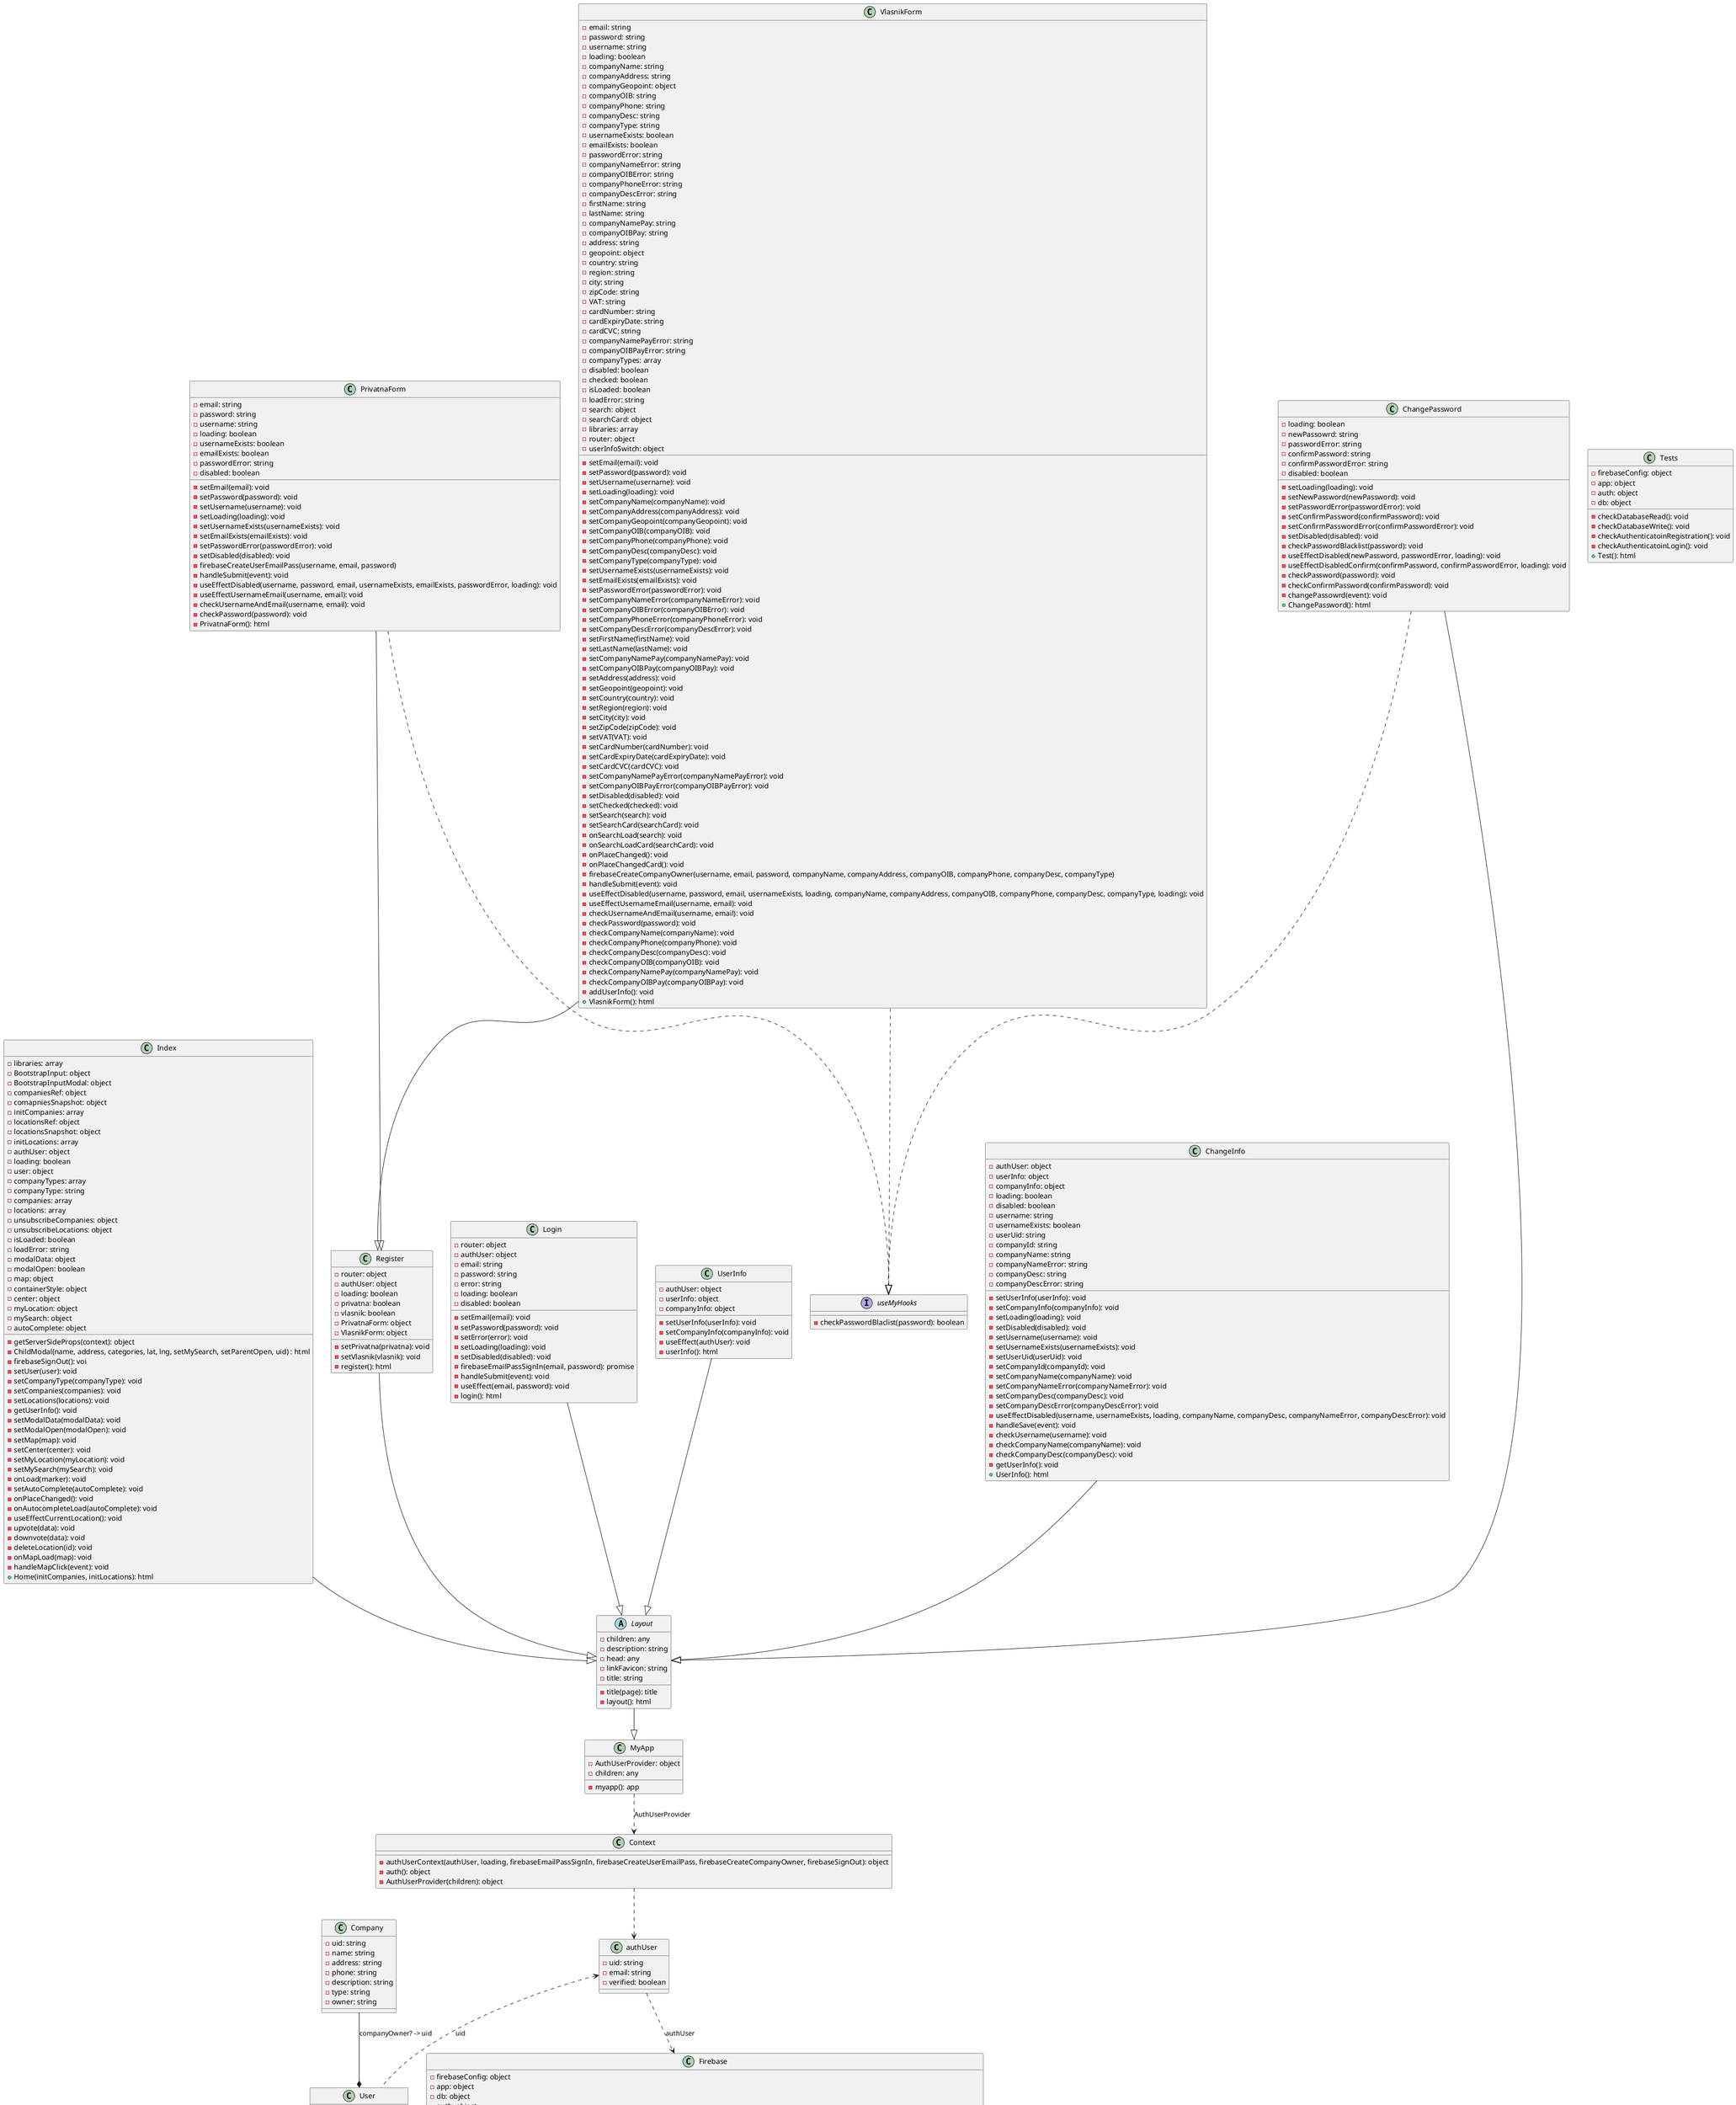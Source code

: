@startuml modeli iz baze
authUser <.. User : uid
authUser ..> Firebase : authUser
Context ..> authUser
MyApp ..> Context : AuthUserProvider
Layout --|> MyApp
Index --|> Layout
Register --|> Layout
Login --|> Layout
UserInfo --|> Layout
ChangePassword --|> Layout
ChangeInfo --|> Layout
ChangePassword ..|> useMyHooks
VlasnikForm --|> Register
PrivatnaForm --|> Register
VlasnikForm ..|> useMyHooks
PrivatnaForm ..|> useMyHooks
Company --* User : companyOwner? -> uid

class authUser {
    -uid: string
    -email: string
    -verified: boolean
}

class User {
    -uid: string
    -email: string
    -username: string
    -companyOwner: boolean
}

class Company {
    -uid: string
    -name: string
    -address: string
    -phone: string
    -description: string
    -type: string
    -owner: string
}

class Firebase {
    -firebaseConfig: object
    -app: object
    -db: object
    -auth: object
    -formatAuthUser(authUser): object
    -authStateChanged(): void
    -firebaseEmailPassSignIn(email, password): promise
    -firebaseCreateUserEmailPass(username, email, password): void
    -firebaseCreateCompanyOwner(username, email, password, companyName, companyAddress, companyOIB, companyPhone, companyDesc, companyType): void
    -firebaseSignOut(): void
    -firebase(): object
}

class Context {
    -authUserContext(authUser, loading, firebaseEmailPassSignIn, firebaseCreateUserEmailPass, firebaseCreateCompanyOwner, firebaseSignOut): object
    -auth(): object
    -AuthUserProvider(children): object
}

interface useMyHooks {
    -checkPasswordBlaclist(password): boolean
}

class MyApp {
    -AuthUserProvider: object
    -children: any
    -myapp(): app
}

abstract class Layout {
    -children: any
    -description: string
    -head: any
    -linkFavicon: string
    -title: string
    -title(page): title
    -layout(): html
}

class Login {
    -router: object
    -authUser: object
    -email: string
    -setEmail(email): void
    -password: string
    -setPassword(password): void
    -error: string
    -setError(error): void
    -loading: boolean
    -setLoading(loading): void
    -disabled: boolean
    -setDisabled(disabled): void
    -firebaseEmailPassSignIn(email, password): promise
    -handleSubmit(event): void
    -useEffect(email, password): void
    -login(): html
}

class Register {
    -router: object
    -authUser: object
    -loading: boolean
    -privatna: boolean
    -setPrivatna(privatna): void
    -vlasnik: boolean
    -setVlasnik(vlasnik): void
    -PrivatnaForm: object
    -VlasnikForm: object
    -register(): html
}

class PrivatnaForm {
    -email: string
    -setEmail(email): void
    -password: string
    -setPassword(password): void
    -username: string
    -setUsername(username): void
    -loading: boolean
    -setLoading(loading): void
    -usernameExists: boolean
    -setUsernameExists(usernameExists): void
    -emailExists: boolean
    -setEmailExists(emailExists): void
    -passwordError: string
    -setPasswordError(passwordError): void
    -disabled: boolean
    -setDisabled(disabled): void
    -firebaseCreateUserEmailPass(username, email, password)
    -handleSubmit(event): void
    -useEffectDisabled(username, password, email, usernameExists, emailExists, passwordError, loading): void
    -useEffectUsernameEmail(username, email): void
    -checkUsernameAndEmail(username, email): void
    -checkPassword(password): void
    -PrivatnaForm(): html
}

class VlasnikForm {
    -email: string
    -setEmail(email): void
    -password: string
    -setPassword(password): void
    -username: string
    -setUsername(username): void
    -loading: boolean
    -setLoading(loading): void
    -companyName: string
    -setCompanyName(companyName): void
    -companyAddress: string
    -setCompanyAddress(companyAddress): void
    -companyGeopoint: object
    -setCompanyGeopoint(companyGeopoint): void
    -companyOIB: string
    -setCompanyOIB(companyOIB): void
    -companyPhone: string
    -setCompanyPhone(companyPhone): void
    -companyDesc: string
    -setCompanyDesc(companyDesc): void
    -companyType: string
    -setCompanyType(companyType): void
    -usernameExists: boolean
    -setUsernameExists(usernameExists): void
    -emailExists: boolean
    -setEmailExists(emailExists): void
    -passwordError: string
    -setPasswordError(passwordError): void
    -companyNameError: string
    -setCompanyNameError(companyNameError): void
    -companyOIBError: string
    -setCompanyOIBError(companyOIBError): void
    -companyPhoneError: string
    -setCompanyPhoneError(companyPhoneError): void
    -companyDescError: string
    -setCompanyDescError(companyDescError): void
    -firstName: string
    -setFirstName(firstName): void
    -lastName: string
    -setLastName(lastName): void
    -companyNamePay: string
    -setCompanyNamePay(companyNamePay): void
    -companyOIBPay: string
    -setCompanyOIBPay(companyOIBPay): void
    -address: string
    -setAddress(address): void
    -geopoint: object
    -setGeopoint(geopoint): void
    -country: string
    -setCountry(country): void
    -region: string
    -setRegion(region): void
    -city: string
    -setCity(city): void
    -zipCode: string
    -setZipCode(zipCode): void
    -VAT: string
    -setVAT(VAT): void
    -cardNumber: string
    -setCardNumber(cardNumber): void
    -cardExpiryDate: string
    -setCardExpiryDate(cardExpiryDate): void
    -cardCVC: string
    -setCardCVC(cardCVC): void
    -companyNamePayError: string
    -setCompanyNamePayError(companyNamePayError): void
    -companyOIBPayError: string
    -setCompanyOIBPayError(companyOIBPayError): void
    -companyTypes: array
    -disabled: boolean
    -setDisabled(disabled): void
    -checked: boolean
    -setChecked(checked): void
    -isLoaded: boolean
    -loadError: string
    -search: object
    -setSearch(search): void
    -searchCard: object
    -setSearchCard(searchCard): void
    -onSearchLoad(search): void
    -onSearchLoadCard(searchCard): void
    -onPlaceChanged(): void
    -onPlaceChangedCard(): void
    -libraries: array
    -router: object
    -firebaseCreateCompanyOwner(username, email, password, companyName, companyAddress, companyOIB, companyPhone, companyDesc, companyType)
    -handleSubmit(event): void
    -useEffectDisabled(username, password, email, usernameExists, loading, companyName, companyAddress, companyOIB, companyPhone, companyDesc, companyType, loading): void
    -useEffectUsernameEmail(username, email): void
    -checkUsernameAndEmail(username, email): void
    -checkPassword(password): void
    -checkCompanyName(companyName): void
    -checkCompanyPhone(companyPhone): void
    -checkCompanyDesc(companyDesc): void
    -checkCompanyOIB(companyOIB): void
    -checkCompanyNamePay(companyNamePay): void
    -checkCompanyOIBPay(companyOIBPay): void
    -addUserInfo(): void
    -userInfoSwitch: object
    +VlasnikForm(): html
}

class UserInfo {
    -authUser: object
    -userInfo: object
    -setUserInfo(userInfo): void
    -companyInfo: object
    -setCompanyInfo(companyInfo): void
    -useEffect(authUser): void
    -userInfo(): html
}

class Index {
    -libraries: array
    -BootstrapInput: object
    -BootstrapInputModal: object
    -getServerSideProps(context): object
    -companiesRef: object
    -comapniesSnapshot: object
    -initCompanies: array
    -locationsRef: object
    -locationsSnapshot: object
    -initLocations: array
    -ChildModal(name, address, categories, lat, lng, setMySearch, setParentOpen, uid) : html
    -authUser: object
    -loading: boolean
    -firebaseSignOut(): voi
    -user: object
    -setUser(user): void
    -companyTypes: array
    -companyType: string
    -setCompanyType(companyType): void
    -companies: array
    -setCompanies(companies): void
    -locations: array
    -setLocations(locations): void
    -getUserInfo(): void
    -unsubscribeCompanies: object
    -unsubscribeLocations: object
    -isLoaded: boolean
    -loadError: string
    -modalData: object
    -setModalData(modalData): void
    -modalOpen: boolean
    -setModalOpen(modalOpen): void
    -map: object
    -setMap(map): void
    -containerStyle: object
    -center: object
    -setCenter(center): void
    -myLocation: object
    -setMyLocation(myLocation): void
    -mySearch: object
    -setMySearch(mySearch): void
    -onLoad(marker): void
    -autoComplete: object
    -setAutoComplete(autoComplete): void
    -onPlaceChanged(): void
    -onAutocompleteLoad(autoComplete): void
    -useEffectCurrentLocation(): void
    -upvote(data): void
    -downvote(data): void
    -deleteLocation(id): void
    -onMapLoad(map): void
    -handleMapClick(event): void
    +Home(initCompanies, initLocations): html 
}

class ChangePassword {
    -loading: boolean
    -setLoading(loading): void
    -newPassowrd: string
    -setNewPassword(newPassword): void
    -passwordError: string
    -setPasswordError(passwordError): void
    -confirmPassword: string
    -setConfirmPassword(confirmPassword): void
    -confirmPasswordError: string
    -setConfirmPasswordError(confirmPasswordError): void
    -disabled: boolean
    -setDisabled(disabled): void
    -checkPasswordBlacklist(password): void
    -useEffectDisabled(newPassword, passwordError, loading): void
    -useEffectDisabledConfirm(confirmPassword, confirmPasswordError, loading): void
    -checkPassword(password): void
    -checkConfirmPassword(confirmPassword): void
    -changePassowrd(event): void
    +ChangePassword(): html
}

class ChangeInfo {
    -authUser: object
    -userInfo: object
    -setUserInfo(userInfo): void
    -companyInfo: object
    -setCompanyInfo(companyInfo): void
    -loading: boolean
    -setLoading(loading): void
    -disabled: boolean
    -setDisabled(disabled): void
    -username: string
    -setUsername(username): void
    -usernameExists: boolean
    -setUsernameExists(usernameExists): void
    -userUid: string
    -setUserUid(userUid): void
    -companyId: string
    -setCompanyId(companyId): void
    -companyName: string
    -setCompanyName(companyName): void
    -companyNameError: string
    -setCompanyNameError(companyNameError): void
    -companyDesc: string
    -setCompanyDesc(companyDesc): void
    -companyDescError: string
    -setCompanyDescError(companyDescError): void
    -useEffectDisabled(username, usernameExists, loading, companyName, companyDesc, companyNameError, companyDescError): void
    -handleSave(event): void
    -checkUsername(username): void
    -checkCompanyName(companyName): void
    -checkCompanyDesc(companyDesc): void
    -getUserInfo(): void
    +UserInfo(): html
}

class Tests {
    -firebaseConfig: object
    -app: object
    -auth: object
    -db: object
    -checkDatabaseRead(): void
    -checkDatabaseWrite(): void
    -checkAuthenticatoinRegistration(): void
    -checkAuthenticatoinLogin(): void
    +Test(): html
}
